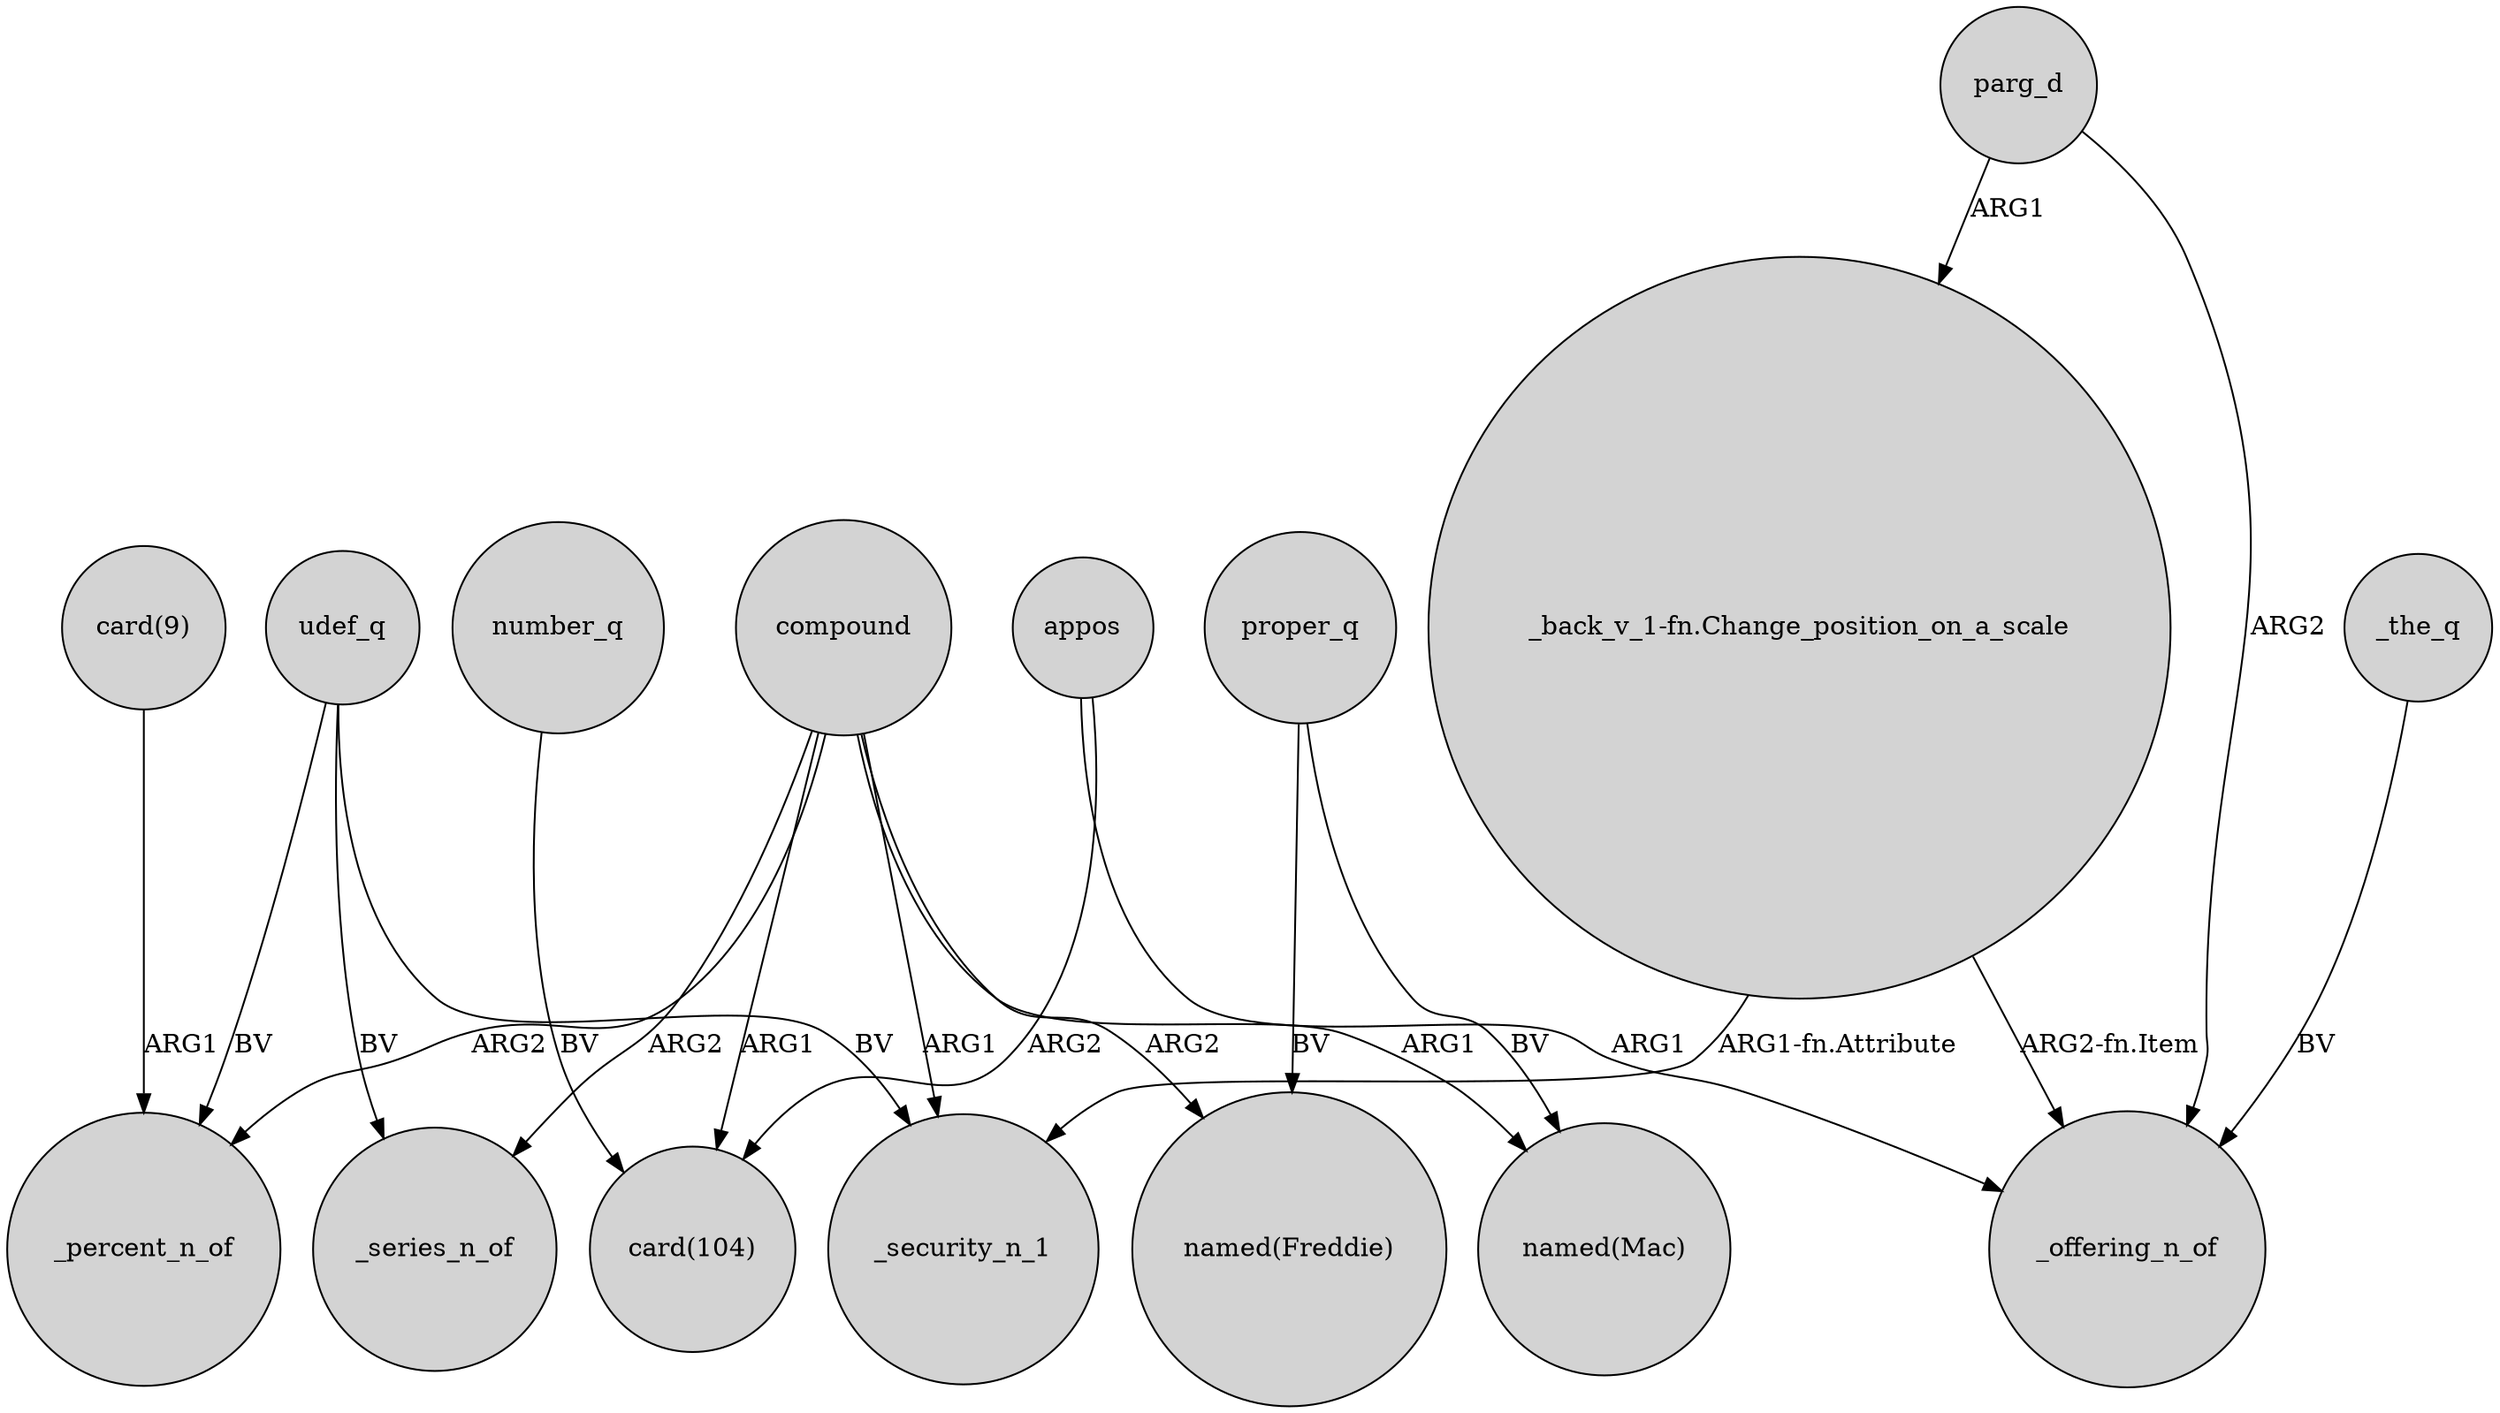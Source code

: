 digraph {
	node [shape=circle style=filled]
	appos -> "card(104)" [label=ARG2]
	"_back_v_1-fn.Change_position_on_a_scale" -> _offering_n_of [label="ARG2-fn.Item"]
	appos -> _offering_n_of [label=ARG1]
	"card(9)" -> _percent_n_of [label=ARG1]
	compound -> "named(Freddie)" [label=ARG2]
	compound -> "card(104)" [label=ARG1]
	proper_q -> "named(Freddie)" [label=BV]
	udef_q -> _security_n_1 [label=BV]
	udef_q -> _series_n_of [label=BV]
	compound -> _security_n_1 [label=ARG1]
	udef_q -> _percent_n_of [label=BV]
	compound -> _percent_n_of [label=ARG2]
	parg_d -> "_back_v_1-fn.Change_position_on_a_scale" [label=ARG1]
	_the_q -> _offering_n_of [label=BV]
	number_q -> "card(104)" [label=BV]
	compound -> "named(Mac)" [label=ARG1]
	parg_d -> _offering_n_of [label=ARG2]
	compound -> _series_n_of [label=ARG2]
	proper_q -> "named(Mac)" [label=BV]
	"_back_v_1-fn.Change_position_on_a_scale" -> _security_n_1 [label="ARG1-fn.Attribute"]
}
